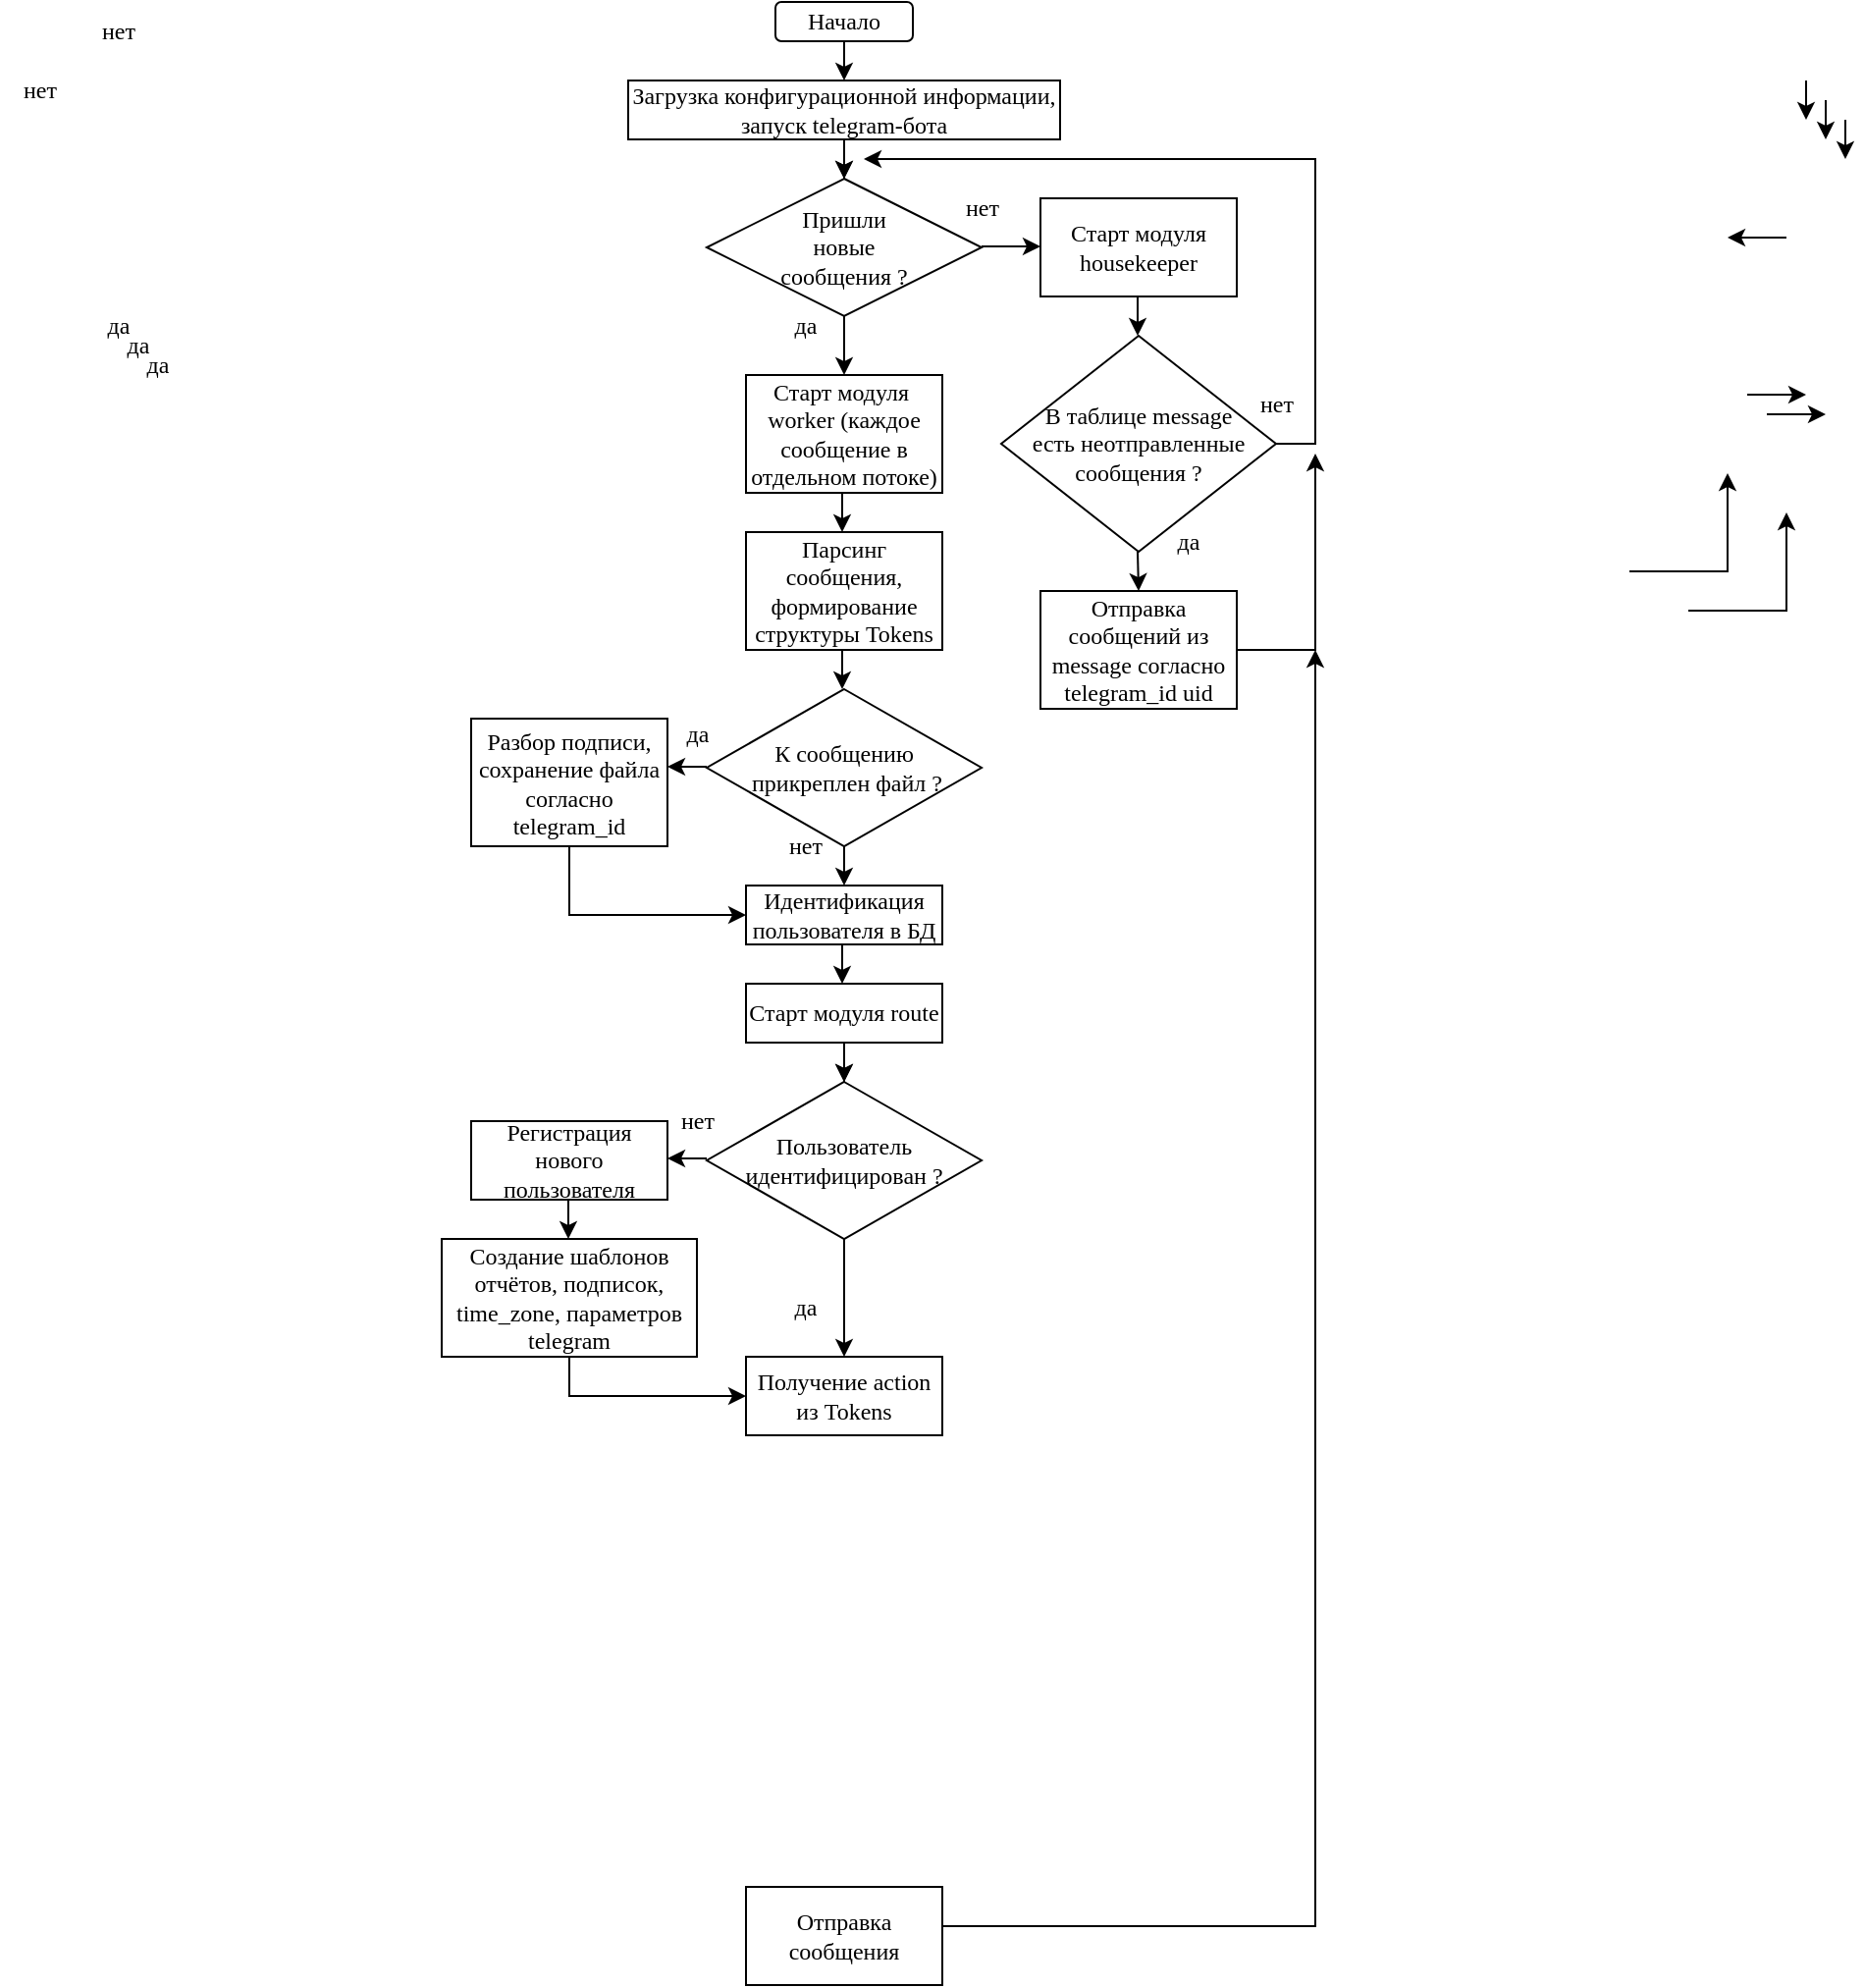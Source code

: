 <mxfile version="21.6.6" type="device">
  <diagram name="Page-1" id="b520641d-4fe3-3701-9064-5fc419738815">
    <mxGraphModel dx="1434" dy="758" grid="1" gridSize="10" guides="1" tooltips="1" connect="1" arrows="1" fold="1" page="1" pageScale="1" pageWidth="1100" pageHeight="850" background="none" math="0" shadow="0">
      <root>
        <mxCell id="0" />
        <mxCell id="1" parent="0" />
        <mxCell id="GydJiVa6w5yHV-AoEWcU-1" value="&lt;font style=&quot;font-size: 12px;&quot; face=&quot;Times New Roman&quot;&gt;Начало&lt;/font&gt;" style="rounded=1;whiteSpace=wrap;html=1;" vertex="1" parent="1">
          <mxGeometry x="515" y="80" width="70" height="20" as="geometry" />
        </mxCell>
        <mxCell id="GydJiVa6w5yHV-AoEWcU-9" value="" style="edgeStyle=orthogonalEdgeStyle;rounded=0;orthogonalLoop=1;jettySize=auto;html=1;" edge="1" parent="1" source="GydJiVa6w5yHV-AoEWcU-2" target="GydJiVa6w5yHV-AoEWcU-3">
          <mxGeometry relative="1" as="geometry" />
        </mxCell>
        <mxCell id="GydJiVa6w5yHV-AoEWcU-2" value="&lt;font style=&quot;font-size: 12px;&quot; face=&quot;Times New Roman&quot;&gt;Загрузка конфигурационной информации, запуск telegram-бота&lt;/font&gt;" style="rounded=0;whiteSpace=wrap;html=1;" vertex="1" parent="1">
          <mxGeometry x="440" y="120" width="220" height="30" as="geometry" />
        </mxCell>
        <mxCell id="GydJiVa6w5yHV-AoEWcU-3" value="&lt;font style=&quot;font-size: 12px;&quot; face=&quot;Times New Roman&quot;&gt;Пришли&lt;br&gt;новые &lt;br&gt;сообщения ?&lt;/font&gt;" style="rhombus;whiteSpace=wrap;html=1;" vertex="1" parent="1">
          <mxGeometry x="480" y="170" width="140" height="70" as="geometry" />
        </mxCell>
        <mxCell id="GydJiVa6w5yHV-AoEWcU-4" value="" style="endArrow=classic;html=1;rounded=0;" edge="1" parent="1">
          <mxGeometry width="50" height="50" relative="1" as="geometry">
            <mxPoint x="550" y="100" as="sourcePoint" />
            <mxPoint x="550" y="120" as="targetPoint" />
          </mxGeometry>
        </mxCell>
        <mxCell id="GydJiVa6w5yHV-AoEWcU-6" value="" style="endArrow=classic;html=1;rounded=0;" edge="1" parent="1">
          <mxGeometry width="50" height="50" relative="1" as="geometry">
            <mxPoint x="550" y="150" as="sourcePoint" />
            <mxPoint x="550" y="170" as="targetPoint" />
          </mxGeometry>
        </mxCell>
        <mxCell id="GydJiVa6w5yHV-AoEWcU-8" value="&lt;font style=&quot;font-size: 12px;&quot; face=&quot;Times New Roman&quot;&gt;Старт модуля housekeeper&lt;/font&gt;" style="rounded=0;whiteSpace=wrap;html=1;" vertex="1" parent="1">
          <mxGeometry x="650" y="180" width="100" height="50" as="geometry" />
        </mxCell>
        <mxCell id="GydJiVa6w5yHV-AoEWcU-10" value="" style="endArrow=classic;html=1;rounded=0;" edge="1" parent="1">
          <mxGeometry width="50" height="50" relative="1" as="geometry">
            <mxPoint x="699.5" y="230" as="sourcePoint" />
            <mxPoint x="699.5" y="250" as="targetPoint" />
          </mxGeometry>
        </mxCell>
        <mxCell id="GydJiVa6w5yHV-AoEWcU-11" value="" style="endArrow=classic;html=1;rounded=0;entryX=0.5;entryY=0;entryDx=0;entryDy=0;" edge="1" parent="1" target="GydJiVa6w5yHV-AoEWcU-38">
          <mxGeometry width="50" height="50" relative="1" as="geometry">
            <mxPoint x="550" y="240" as="sourcePoint" />
            <mxPoint x="550" y="260" as="targetPoint" />
          </mxGeometry>
        </mxCell>
        <mxCell id="GydJiVa6w5yHV-AoEWcU-12" value="" style="endArrow=classic;html=1;rounded=0;" edge="1" parent="1">
          <mxGeometry width="50" height="50" relative="1" as="geometry">
            <mxPoint x="699.5" y="360" as="sourcePoint" />
            <mxPoint x="700" y="380" as="targetPoint" />
          </mxGeometry>
        </mxCell>
        <mxCell id="GydJiVa6w5yHV-AoEWcU-13" value="" style="endArrow=classic;html=1;rounded=0;" edge="1" parent="1">
          <mxGeometry width="50" height="50" relative="1" as="geometry">
            <mxPoint x="1030" y="200" as="sourcePoint" />
            <mxPoint x="1000" y="200" as="targetPoint" />
          </mxGeometry>
        </mxCell>
        <mxCell id="GydJiVa6w5yHV-AoEWcU-14" value="" style="endArrow=classic;html=1;rounded=0;" edge="1" parent="1">
          <mxGeometry width="50" height="50" relative="1" as="geometry">
            <mxPoint x="480" y="669" as="sourcePoint" />
            <mxPoint x="460" y="669" as="targetPoint" />
          </mxGeometry>
        </mxCell>
        <mxCell id="GydJiVa6w5yHV-AoEWcU-15" value="" style="endArrow=classic;html=1;rounded=0;" edge="1" parent="1">
          <mxGeometry width="50" height="50" relative="1" as="geometry">
            <mxPoint x="480" y="469.5" as="sourcePoint" />
            <mxPoint x="460" y="469.5" as="targetPoint" />
          </mxGeometry>
        </mxCell>
        <mxCell id="GydJiVa6w5yHV-AoEWcU-16" value="" style="endArrow=classic;html=1;rounded=0;" edge="1" parent="1">
          <mxGeometry width="50" height="50" relative="1" as="geometry">
            <mxPoint x="620" y="204.5" as="sourcePoint" />
            <mxPoint x="650" y="204.5" as="targetPoint" />
          </mxGeometry>
        </mxCell>
        <mxCell id="GydJiVa6w5yHV-AoEWcU-17" value="" style="endArrow=classic;html=1;rounded=0;" edge="1" parent="1">
          <mxGeometry width="50" height="50" relative="1" as="geometry">
            <mxPoint x="1010" y="280" as="sourcePoint" />
            <mxPoint x="1040" y="280" as="targetPoint" />
          </mxGeometry>
        </mxCell>
        <mxCell id="GydJiVa6w5yHV-AoEWcU-18" value="" style="endArrow=classic;html=1;rounded=0;" edge="1" parent="1">
          <mxGeometry width="50" height="50" relative="1" as="geometry">
            <mxPoint x="1020" y="290" as="sourcePoint" />
            <mxPoint x="1050" y="290" as="targetPoint" />
          </mxGeometry>
        </mxCell>
        <mxCell id="GydJiVa6w5yHV-AoEWcU-19" value="&lt;font style=&quot;font-size: 12px;&quot; face=&quot;Times New Roman&quot;&gt;&lt;span style=&quot;&quot;&gt;В таблице message&lt;br&gt;&lt;/span&gt;есть неотправленные сообщения ?&lt;/font&gt;" style="rhombus;whiteSpace=wrap;html=1;" vertex="1" parent="1">
          <mxGeometry x="630" y="250" width="140" height="110" as="geometry" />
        </mxCell>
        <mxCell id="GydJiVa6w5yHV-AoEWcU-20" value="&lt;font face=&quot;Times New Roman&quot;&gt;нет&lt;/font&gt;" style="text;html=1;align=center;verticalAlign=middle;resizable=0;points=[];autosize=1;strokeColor=none;fillColor=none;" vertex="1" parent="1">
          <mxGeometry x="160" y="80" width="40" height="30" as="geometry" />
        </mxCell>
        <mxCell id="GydJiVa6w5yHV-AoEWcU-21" value="&lt;font face=&quot;Times New Roman&quot;&gt;нет&lt;/font&gt;" style="text;html=1;align=center;verticalAlign=middle;resizable=0;points=[];autosize=1;strokeColor=none;fillColor=none;" vertex="1" parent="1">
          <mxGeometry x="120" y="110" width="40" height="30" as="geometry" />
        </mxCell>
        <mxCell id="GydJiVa6w5yHV-AoEWcU-22" value="&lt;font face=&quot;Times New Roman&quot;&gt;нет&lt;/font&gt;" style="text;html=1;align=center;verticalAlign=middle;resizable=0;points=[];autosize=1;strokeColor=none;fillColor=none;" vertex="1" parent="1">
          <mxGeometry x="750" y="270" width="40" height="30" as="geometry" />
        </mxCell>
        <mxCell id="GydJiVa6w5yHV-AoEWcU-23" value="&lt;font face=&quot;Times New Roman&quot;&gt;нет&lt;/font&gt;" style="text;html=1;align=center;verticalAlign=middle;resizable=0;points=[];autosize=1;strokeColor=none;fillColor=none;" vertex="1" parent="1">
          <mxGeometry x="600" y="170" width="40" height="30" as="geometry" />
        </mxCell>
        <mxCell id="GydJiVa6w5yHV-AoEWcU-24" value="&lt;font face=&quot;Times New Roman&quot;&gt;да&lt;/font&gt;" style="text;html=1;align=center;verticalAlign=middle;resizable=0;points=[];autosize=1;strokeColor=none;fillColor=none;" vertex="1" parent="1">
          <mxGeometry x="165" y="230" width="30" height="30" as="geometry" />
        </mxCell>
        <mxCell id="GydJiVa6w5yHV-AoEWcU-25" value="&lt;font face=&quot;Times New Roman&quot;&gt;да&lt;/font&gt;" style="text;html=1;align=center;verticalAlign=middle;resizable=0;points=[];autosize=1;strokeColor=none;fillColor=none;" vertex="1" parent="1">
          <mxGeometry x="710" y="340" width="30" height="30" as="geometry" />
        </mxCell>
        <mxCell id="GydJiVa6w5yHV-AoEWcU-26" value="&lt;font face=&quot;Times New Roman&quot;&gt;да&lt;/font&gt;" style="text;html=1;align=center;verticalAlign=middle;resizable=0;points=[];autosize=1;strokeColor=none;fillColor=none;" vertex="1" parent="1">
          <mxGeometry x="460" y="437.5" width="30" height="30" as="geometry" />
        </mxCell>
        <mxCell id="GydJiVa6w5yHV-AoEWcU-27" value="&lt;font face=&quot;Times New Roman&quot;&gt;да&lt;/font&gt;" style="text;html=1;align=center;verticalAlign=middle;resizable=0;points=[];autosize=1;strokeColor=none;fillColor=none;" vertex="1" parent="1">
          <mxGeometry x="515" y="230" width="30" height="30" as="geometry" />
        </mxCell>
        <mxCell id="GydJiVa6w5yHV-AoEWcU-29" value="" style="edgeStyle=elbowEdgeStyle;elbow=horizontal;endArrow=classic;html=1;curved=0;rounded=0;endSize=6;startSize=6;exitX=1;exitY=0.5;exitDx=0;exitDy=0;" edge="1" parent="1" source="GydJiVa6w5yHV-AoEWcU-19">
          <mxGeometry width="50" height="50" relative="1" as="geometry">
            <mxPoint x="770" y="220" as="sourcePoint" />
            <mxPoint x="560" y="160" as="targetPoint" />
            <Array as="points">
              <mxPoint x="790" y="240" />
            </Array>
          </mxGeometry>
        </mxCell>
        <mxCell id="GydJiVa6w5yHV-AoEWcU-30" value="" style="endArrow=classic;html=1;rounded=0;" edge="1" parent="1">
          <mxGeometry width="50" height="50" relative="1" as="geometry">
            <mxPoint x="549" y="330" as="sourcePoint" />
            <mxPoint x="549" y="350" as="targetPoint" />
          </mxGeometry>
        </mxCell>
        <mxCell id="GydJiVa6w5yHV-AoEWcU-31" value="" style="endArrow=classic;html=1;rounded=0;" edge="1" parent="1">
          <mxGeometry width="50" height="50" relative="1" as="geometry">
            <mxPoint x="549" y="410" as="sourcePoint" />
            <mxPoint x="549" y="430" as="targetPoint" />
          </mxGeometry>
        </mxCell>
        <mxCell id="GydJiVa6w5yHV-AoEWcU-33" value="&lt;font face=&quot;Times New Roman&quot;&gt;Отправка сообщений из message согласно telegram_id uid&lt;/font&gt;" style="rounded=0;whiteSpace=wrap;html=1;" vertex="1" parent="1">
          <mxGeometry x="650" y="380" width="100" height="60" as="geometry" />
        </mxCell>
        <mxCell id="GydJiVa6w5yHV-AoEWcU-34" value="" style="edgeStyle=segmentEdgeStyle;endArrow=classic;html=1;curved=0;rounded=0;endSize=6;startSize=6;" edge="1" parent="1">
          <mxGeometry width="50" height="50" relative="1" as="geometry">
            <mxPoint x="750" y="410" as="sourcePoint" />
            <mxPoint x="790" y="310" as="targetPoint" />
            <Array as="points">
              <mxPoint x="790" y="410" />
              <mxPoint x="790" y="360" />
            </Array>
          </mxGeometry>
        </mxCell>
        <mxCell id="GydJiVa6w5yHV-AoEWcU-35" value="" style="edgeStyle=segmentEdgeStyle;endArrow=classic;html=1;curved=0;rounded=0;endSize=6;startSize=6;" edge="1" parent="1">
          <mxGeometry width="50" height="50" relative="1" as="geometry">
            <mxPoint x="950" y="370" as="sourcePoint" />
            <mxPoint x="1000" y="320" as="targetPoint" />
          </mxGeometry>
        </mxCell>
        <mxCell id="GydJiVa6w5yHV-AoEWcU-36" value="" style="edgeStyle=segmentEdgeStyle;endArrow=classic;html=1;curved=0;rounded=0;endSize=6;startSize=6;" edge="1" parent="1">
          <mxGeometry width="50" height="50" relative="1" as="geometry">
            <mxPoint x="980" y="390" as="sourcePoint" />
            <mxPoint x="1030" y="340" as="targetPoint" />
          </mxGeometry>
        </mxCell>
        <mxCell id="GydJiVa6w5yHV-AoEWcU-37" value="" style="edgeStyle=segmentEdgeStyle;endArrow=classic;html=1;curved=0;rounded=0;endSize=6;startSize=6;exitX=1;exitY=0.5;exitDx=0;exitDy=0;" edge="1" parent="1" source="GydJiVa6w5yHV-AoEWcU-51">
          <mxGeometry width="50" height="50" relative="1" as="geometry">
            <mxPoint x="740" y="740" as="sourcePoint" />
            <mxPoint x="790" y="410" as="targetPoint" />
            <Array as="points">
              <mxPoint x="600" y="1060" />
              <mxPoint x="790" y="1060" />
            </Array>
          </mxGeometry>
        </mxCell>
        <mxCell id="GydJiVa6w5yHV-AoEWcU-38" value="&lt;font style=&quot;font-size: 12px;&quot; face=&quot;Times New Roman&quot;&gt;Старт модуля&amp;nbsp; worker (каждое сообщение в отдельном потоке)&lt;/font&gt;" style="rounded=0;whiteSpace=wrap;html=1;" vertex="1" parent="1">
          <mxGeometry x="500" y="270" width="100" height="60" as="geometry" />
        </mxCell>
        <mxCell id="GydJiVa6w5yHV-AoEWcU-39" value="&lt;font style=&quot;font-size: 12px;&quot; face=&quot;Times New Roman&quot;&gt;Парсинг сообщения, формирование структуры Tokens&lt;/font&gt;" style="rounded=0;whiteSpace=wrap;html=1;" vertex="1" parent="1">
          <mxGeometry x="500" y="350" width="100" height="60" as="geometry" />
        </mxCell>
        <mxCell id="GydJiVa6w5yHV-AoEWcU-40" value="&lt;font face=&quot;Times New Roman&quot;&gt;К сообщению&lt;br&gt;&amp;nbsp;прикреплен файл ?&lt;/font&gt;" style="rhombus;whiteSpace=wrap;html=1;" vertex="1" parent="1">
          <mxGeometry x="480" y="430" width="140" height="80" as="geometry" />
        </mxCell>
        <mxCell id="GydJiVa6w5yHV-AoEWcU-43" value="" style="endArrow=classic;html=1;rounded=0;" edge="1" parent="1">
          <mxGeometry width="50" height="50" relative="1" as="geometry">
            <mxPoint x="1040" y="120" as="sourcePoint" />
            <mxPoint x="1040" y="140" as="targetPoint" />
          </mxGeometry>
        </mxCell>
        <mxCell id="GydJiVa6w5yHV-AoEWcU-44" value="" style="endArrow=classic;html=1;rounded=0;" edge="1" parent="1">
          <mxGeometry width="50" height="50" relative="1" as="geometry">
            <mxPoint x="1050" y="130" as="sourcePoint" />
            <mxPoint x="1050" y="150" as="targetPoint" />
          </mxGeometry>
        </mxCell>
        <mxCell id="GydJiVa6w5yHV-AoEWcU-45" value="" style="endArrow=classic;html=1;rounded=0;" edge="1" parent="1">
          <mxGeometry width="50" height="50" relative="1" as="geometry">
            <mxPoint x="550" y="510" as="sourcePoint" />
            <mxPoint x="550" y="530" as="targetPoint" />
          </mxGeometry>
        </mxCell>
        <mxCell id="GydJiVa6w5yHV-AoEWcU-46" value="&lt;font style=&quot;font-size: 12px;&quot; face=&quot;Times New Roman&quot;&gt;Разбор подписи, сохранение файла согласно telegram_id&lt;/font&gt;" style="rounded=0;whiteSpace=wrap;html=1;" vertex="1" parent="1">
          <mxGeometry x="360" y="445" width="100" height="65" as="geometry" />
        </mxCell>
        <mxCell id="GydJiVa6w5yHV-AoEWcU-47" value="&lt;font face=&quot;Times New Roman&quot;&gt;да&lt;/font&gt;" style="text;html=1;align=center;verticalAlign=middle;resizable=0;points=[];autosize=1;strokeColor=none;fillColor=none;" vertex="1" parent="1">
          <mxGeometry x="175" y="240" width="30" height="30" as="geometry" />
        </mxCell>
        <mxCell id="GydJiVa6w5yHV-AoEWcU-48" value="&lt;font face=&quot;Times New Roman&quot;&gt;да&lt;/font&gt;" style="text;html=1;align=center;verticalAlign=middle;resizable=0;points=[];autosize=1;strokeColor=none;fillColor=none;" vertex="1" parent="1">
          <mxGeometry x="185" y="250" width="30" height="30" as="geometry" />
        </mxCell>
        <mxCell id="GydJiVa6w5yHV-AoEWcU-49" value="&lt;font face=&quot;Times New Roman&quot;&gt;да&lt;/font&gt;" style="text;html=1;align=center;verticalAlign=middle;resizable=0;points=[];autosize=1;strokeColor=none;fillColor=none;" vertex="1" parent="1">
          <mxGeometry x="515" y="730" width="30" height="30" as="geometry" />
        </mxCell>
        <mxCell id="GydJiVa6w5yHV-AoEWcU-50" value="&lt;font face=&quot;Times New Roman&quot;&gt;нет&lt;/font&gt;" style="text;html=1;align=center;verticalAlign=middle;resizable=0;points=[];autosize=1;strokeColor=none;fillColor=none;" vertex="1" parent="1">
          <mxGeometry x="510" y="495" width="40" height="30" as="geometry" />
        </mxCell>
        <mxCell id="GydJiVa6w5yHV-AoEWcU-51" value="&lt;font style=&quot;font-size: 12px;&quot; face=&quot;Times New Roman&quot;&gt;Отправка сообщения&lt;/font&gt;" style="rounded=0;whiteSpace=wrap;html=1;" vertex="1" parent="1">
          <mxGeometry x="500" y="1040" width="100" height="50" as="geometry" />
        </mxCell>
        <mxCell id="GydJiVa6w5yHV-AoEWcU-52" value="&lt;font style=&quot;font-size: 12px;&quot; face=&quot;Times New Roman&quot;&gt;Идентификация пользователя в БД&lt;/font&gt;" style="rounded=0;whiteSpace=wrap;html=1;" vertex="1" parent="1">
          <mxGeometry x="500" y="530" width="100" height="30" as="geometry" />
        </mxCell>
        <mxCell id="GydJiVa6w5yHV-AoEWcU-53" value="" style="edgeStyle=segmentEdgeStyle;endArrow=classic;html=1;curved=0;rounded=0;endSize=6;startSize=6;exitX=0.25;exitY=1;exitDx=0;exitDy=0;entryX=0;entryY=0.5;entryDx=0;entryDy=0;" edge="1" parent="1" source="GydJiVa6w5yHV-AoEWcU-46" target="GydJiVa6w5yHV-AoEWcU-52">
          <mxGeometry width="50" height="50" relative="1" as="geometry">
            <mxPoint x="390" y="590" as="sourcePoint" />
            <mxPoint x="440" y="540" as="targetPoint" />
            <Array as="points">
              <mxPoint x="410" y="510" />
              <mxPoint x="410" y="545" />
            </Array>
          </mxGeometry>
        </mxCell>
        <mxCell id="GydJiVa6w5yHV-AoEWcU-54" value="" style="edgeStyle=segmentEdgeStyle;endArrow=classic;html=1;curved=0;rounded=0;endSize=6;startSize=6;entryX=0;entryY=0.5;entryDx=0;entryDy=0;exitX=0.5;exitY=1;exitDx=0;exitDy=0;" edge="1" parent="1" source="GydJiVa6w5yHV-AoEWcU-66" target="GydJiVa6w5yHV-AoEWcU-64">
          <mxGeometry width="50" height="50" relative="1" as="geometry">
            <mxPoint x="405" y="830" as="sourcePoint" />
            <mxPoint x="455" y="780" as="targetPoint" />
            <Array as="points">
              <mxPoint x="410" y="790" />
            </Array>
          </mxGeometry>
        </mxCell>
        <mxCell id="GydJiVa6w5yHV-AoEWcU-67" value="" style="edgeStyle=orthogonalEdgeStyle;rounded=0;orthogonalLoop=1;jettySize=auto;html=1;" edge="1" parent="1" source="GydJiVa6w5yHV-AoEWcU-55" target="GydJiVa6w5yHV-AoEWcU-58">
          <mxGeometry relative="1" as="geometry" />
        </mxCell>
        <mxCell id="GydJiVa6w5yHV-AoEWcU-55" value="&lt;font style=&quot;font-size: 12px;&quot; face=&quot;Times New Roman&quot;&gt;Старт модуля route&lt;/font&gt;" style="rounded=0;whiteSpace=wrap;html=1;" vertex="1" parent="1">
          <mxGeometry x="500" y="580" width="100" height="30" as="geometry" />
        </mxCell>
        <mxCell id="GydJiVa6w5yHV-AoEWcU-56" value="" style="endArrow=classic;html=1;rounded=0;" edge="1" parent="1">
          <mxGeometry width="50" height="50" relative="1" as="geometry">
            <mxPoint x="1060" y="140" as="sourcePoint" />
            <mxPoint x="1060" y="160" as="targetPoint" />
          </mxGeometry>
        </mxCell>
        <mxCell id="GydJiVa6w5yHV-AoEWcU-57" value="" style="endArrow=classic;html=1;rounded=0;" edge="1" parent="1">
          <mxGeometry width="50" height="50" relative="1" as="geometry">
            <mxPoint x="549" y="560" as="sourcePoint" />
            <mxPoint x="549" y="580" as="targetPoint" />
          </mxGeometry>
        </mxCell>
        <mxCell id="GydJiVa6w5yHV-AoEWcU-58" value="&lt;font face=&quot;Times New Roman&quot;&gt;Пользователь идентифицирован ?&lt;/font&gt;" style="rhombus;whiteSpace=wrap;html=1;" vertex="1" parent="1">
          <mxGeometry x="480" y="630" width="140" height="80" as="geometry" />
        </mxCell>
        <mxCell id="GydJiVa6w5yHV-AoEWcU-59" value="&lt;font face=&quot;Times New Roman&quot;&gt;нет&lt;/font&gt;" style="text;html=1;align=center;verticalAlign=middle;resizable=0;points=[];autosize=1;strokeColor=none;fillColor=none;" vertex="1" parent="1">
          <mxGeometry x="455" y="635" width="40" height="30" as="geometry" />
        </mxCell>
        <mxCell id="GydJiVa6w5yHV-AoEWcU-60" value="&lt;font style=&quot;font-size: 12px;&quot; face=&quot;Times New Roman&quot;&gt;Регистрация нового пользователя&lt;/font&gt;" style="rounded=0;whiteSpace=wrap;html=1;" vertex="1" parent="1">
          <mxGeometry x="360" y="650" width="100" height="40" as="geometry" />
        </mxCell>
        <mxCell id="GydJiVa6w5yHV-AoEWcU-61" value="" style="endArrow=classic;html=1;rounded=0;" edge="1" parent="1">
          <mxGeometry width="50" height="50" relative="1" as="geometry">
            <mxPoint x="550" y="610" as="sourcePoint" />
            <mxPoint x="550" y="630" as="targetPoint" />
          </mxGeometry>
        </mxCell>
        <mxCell id="GydJiVa6w5yHV-AoEWcU-63" value="" style="endArrow=classic;html=1;rounded=0;exitX=0.5;exitY=1;exitDx=0;exitDy=0;entryX=0.5;entryY=0;entryDx=0;entryDy=0;" edge="1" parent="1" source="GydJiVa6w5yHV-AoEWcU-58" target="GydJiVa6w5yHV-AoEWcU-64">
          <mxGeometry width="50" height="50" relative="1" as="geometry">
            <mxPoint x="550" y="730" as="sourcePoint" />
            <mxPoint x="550" y="760" as="targetPoint" />
          </mxGeometry>
        </mxCell>
        <mxCell id="GydJiVa6w5yHV-AoEWcU-64" value="&lt;font style=&quot;font-size: 12px;&quot; face=&quot;Times New Roman&quot;&gt;Получение action из Tokens&lt;/font&gt;" style="rounded=0;whiteSpace=wrap;html=1;" vertex="1" parent="1">
          <mxGeometry x="500" y="770" width="100" height="40" as="geometry" />
        </mxCell>
        <mxCell id="GydJiVa6w5yHV-AoEWcU-66" value="&lt;font face=&quot;Times New Roman&quot;&gt;Создание шаблонов отчётов, подписок, time_zone, параметров telegram&lt;/font&gt;" style="rounded=0;whiteSpace=wrap;html=1;" vertex="1" parent="1">
          <mxGeometry x="345" y="710" width="130" height="60" as="geometry" />
        </mxCell>
        <mxCell id="GydJiVa6w5yHV-AoEWcU-68" value="" style="endArrow=classic;html=1;rounded=0;" edge="1" parent="1">
          <mxGeometry width="50" height="50" relative="1" as="geometry">
            <mxPoint x="409.5" y="690" as="sourcePoint" />
            <mxPoint x="409.5" y="710" as="targetPoint" />
          </mxGeometry>
        </mxCell>
      </root>
    </mxGraphModel>
  </diagram>
</mxfile>
